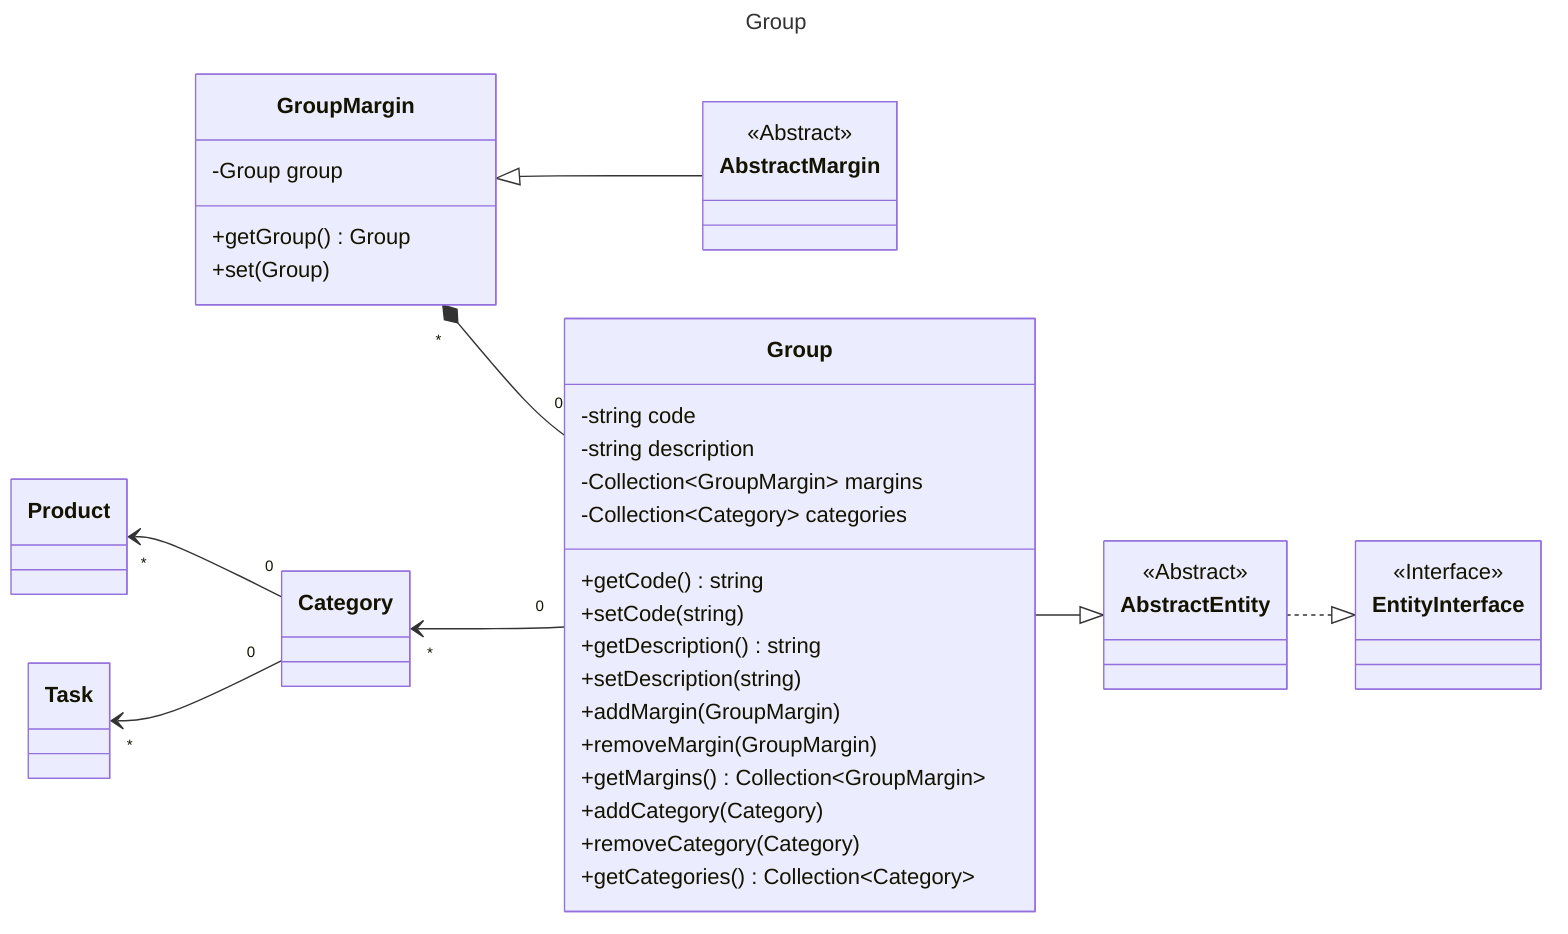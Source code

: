 ---
title: Group
---

classDiagram
    direction RL

    class Group {
        -string code
        -string description
        -Collection~GroupMargin~ margins
        -Collection~Category~ categories
        +getCode() string
        +setCode(string)
        +getDescription() string
        +setDescription(string)
        +addMargin(GroupMargin)
        +removeMargin(GroupMargin)
        +getMargins() Collection~GroupMargin~
        +addCategory(Category)
        +removeCategory(Category)
        +getCategories() Collection~Category~
    }

    class GroupMargin {
        -Group group
        +getGroup() Group
        +set(Group)
    }

    class AbstractMargin {
        <<Abstract>>
    }

    class Category {
    }

    class Product {
    }

    class Task {
    }

    class AbstractEntity {
        <<Abstract>>
    }
    class EntityInterface {
        <<Interface>>
    }

    EntityInterface <|.. AbstractEntity
    AbstractEntity <|-- Group
    Group "0" --* "*" GroupMargin
    Group "0" --> "*" Category
    AbstractMargin --|> GroupMargin
    Category "0" --> "*" Product
    Category "0" --> "*" Task

    click EntityInterface call nodeCallback()
    click AbstractEntity call nodeCallback()
    click AbstractMargin call nodeCallback()
    click Category call nodeCallback()
    click Product call nodeCallback()
    click Task call nodeCallback()